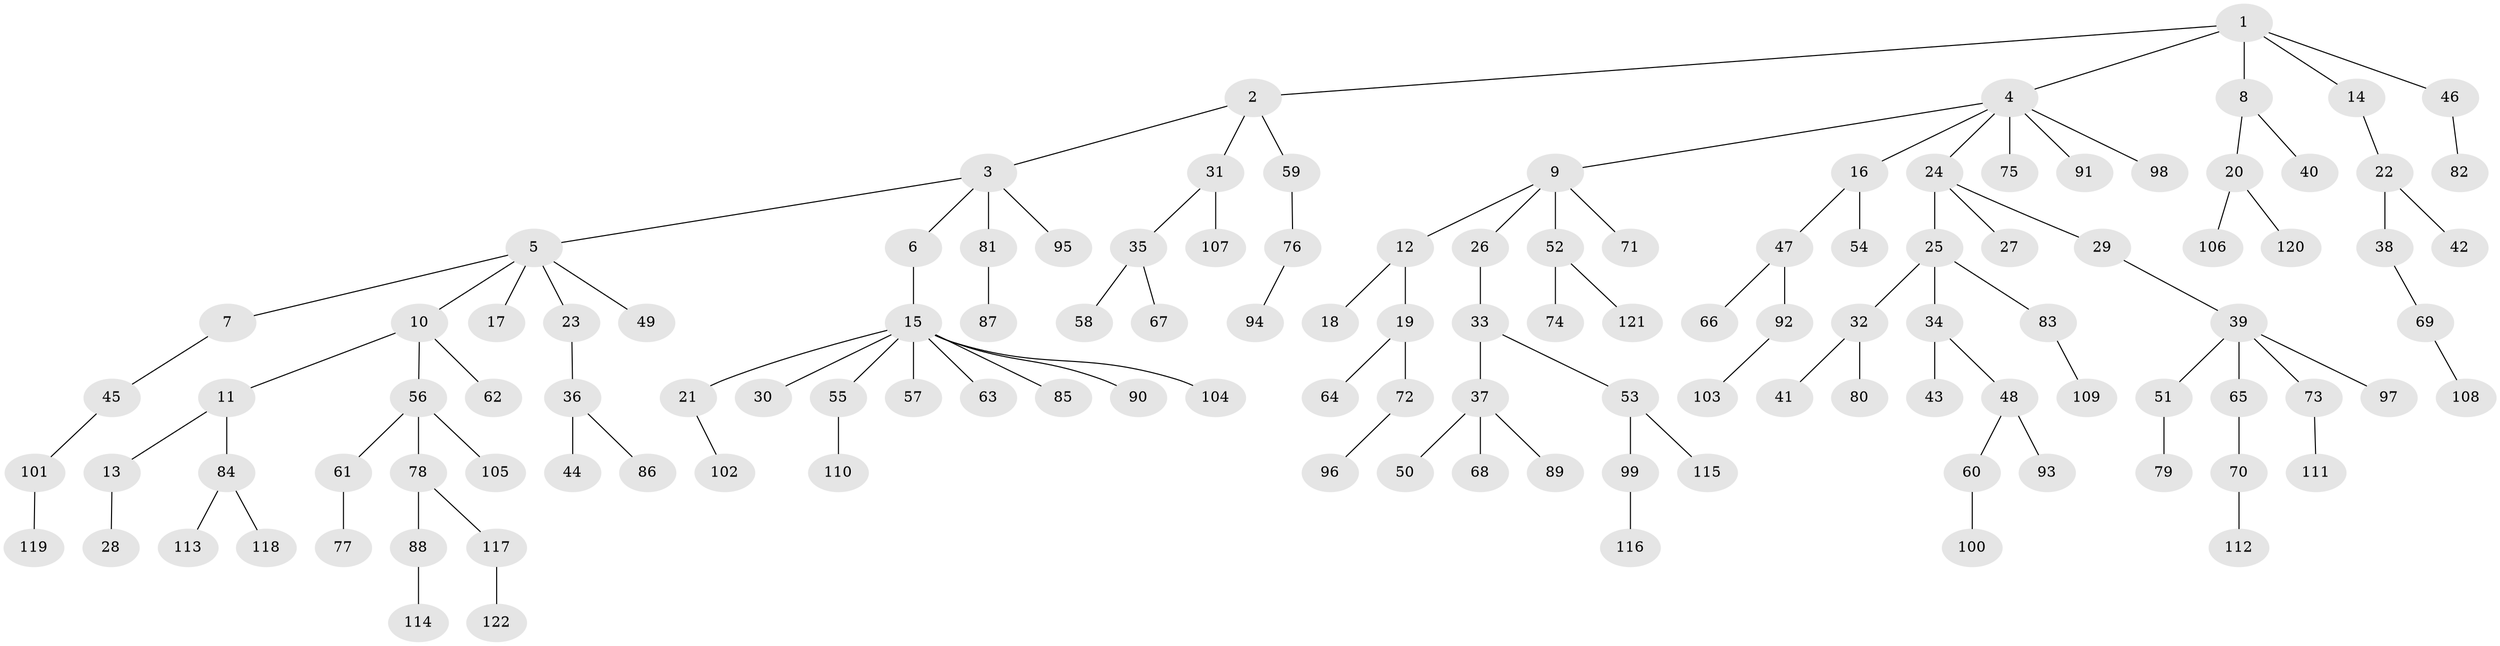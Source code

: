 // Generated by graph-tools (version 1.1) at 2025/11/02/27/25 16:11:26]
// undirected, 122 vertices, 121 edges
graph export_dot {
graph [start="1"]
  node [color=gray90,style=filled];
  1;
  2;
  3;
  4;
  5;
  6;
  7;
  8;
  9;
  10;
  11;
  12;
  13;
  14;
  15;
  16;
  17;
  18;
  19;
  20;
  21;
  22;
  23;
  24;
  25;
  26;
  27;
  28;
  29;
  30;
  31;
  32;
  33;
  34;
  35;
  36;
  37;
  38;
  39;
  40;
  41;
  42;
  43;
  44;
  45;
  46;
  47;
  48;
  49;
  50;
  51;
  52;
  53;
  54;
  55;
  56;
  57;
  58;
  59;
  60;
  61;
  62;
  63;
  64;
  65;
  66;
  67;
  68;
  69;
  70;
  71;
  72;
  73;
  74;
  75;
  76;
  77;
  78;
  79;
  80;
  81;
  82;
  83;
  84;
  85;
  86;
  87;
  88;
  89;
  90;
  91;
  92;
  93;
  94;
  95;
  96;
  97;
  98;
  99;
  100;
  101;
  102;
  103;
  104;
  105;
  106;
  107;
  108;
  109;
  110;
  111;
  112;
  113;
  114;
  115;
  116;
  117;
  118;
  119;
  120;
  121;
  122;
  1 -- 2;
  1 -- 4;
  1 -- 8;
  1 -- 14;
  1 -- 46;
  2 -- 3;
  2 -- 31;
  2 -- 59;
  3 -- 5;
  3 -- 6;
  3 -- 81;
  3 -- 95;
  4 -- 9;
  4 -- 16;
  4 -- 24;
  4 -- 75;
  4 -- 91;
  4 -- 98;
  5 -- 7;
  5 -- 10;
  5 -- 17;
  5 -- 23;
  5 -- 49;
  6 -- 15;
  7 -- 45;
  8 -- 20;
  8 -- 40;
  9 -- 12;
  9 -- 26;
  9 -- 52;
  9 -- 71;
  10 -- 11;
  10 -- 56;
  10 -- 62;
  11 -- 13;
  11 -- 84;
  12 -- 18;
  12 -- 19;
  13 -- 28;
  14 -- 22;
  15 -- 21;
  15 -- 30;
  15 -- 55;
  15 -- 57;
  15 -- 63;
  15 -- 85;
  15 -- 90;
  15 -- 104;
  16 -- 47;
  16 -- 54;
  19 -- 64;
  19 -- 72;
  20 -- 106;
  20 -- 120;
  21 -- 102;
  22 -- 38;
  22 -- 42;
  23 -- 36;
  24 -- 25;
  24 -- 27;
  24 -- 29;
  25 -- 32;
  25 -- 34;
  25 -- 83;
  26 -- 33;
  29 -- 39;
  31 -- 35;
  31 -- 107;
  32 -- 41;
  32 -- 80;
  33 -- 37;
  33 -- 53;
  34 -- 43;
  34 -- 48;
  35 -- 58;
  35 -- 67;
  36 -- 44;
  36 -- 86;
  37 -- 50;
  37 -- 68;
  37 -- 89;
  38 -- 69;
  39 -- 51;
  39 -- 65;
  39 -- 73;
  39 -- 97;
  45 -- 101;
  46 -- 82;
  47 -- 66;
  47 -- 92;
  48 -- 60;
  48 -- 93;
  51 -- 79;
  52 -- 74;
  52 -- 121;
  53 -- 99;
  53 -- 115;
  55 -- 110;
  56 -- 61;
  56 -- 78;
  56 -- 105;
  59 -- 76;
  60 -- 100;
  61 -- 77;
  65 -- 70;
  69 -- 108;
  70 -- 112;
  72 -- 96;
  73 -- 111;
  76 -- 94;
  78 -- 88;
  78 -- 117;
  81 -- 87;
  83 -- 109;
  84 -- 113;
  84 -- 118;
  88 -- 114;
  92 -- 103;
  99 -- 116;
  101 -- 119;
  117 -- 122;
}
